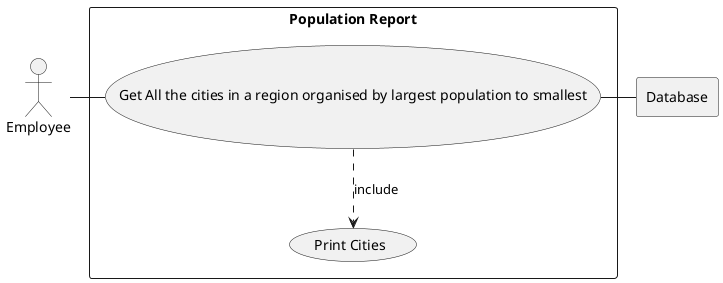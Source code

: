 @startuml

actor E as "Employee"

rectangle Database

rectangle "Population Report" {
    usecase UC9 as "Get All the cities in a region organised by largest population to smallest"

    usecase UCa as "Print Cities"

    E - UC9
    UC9 ..> UCa : include
    UC9 - Database
}

@enduml